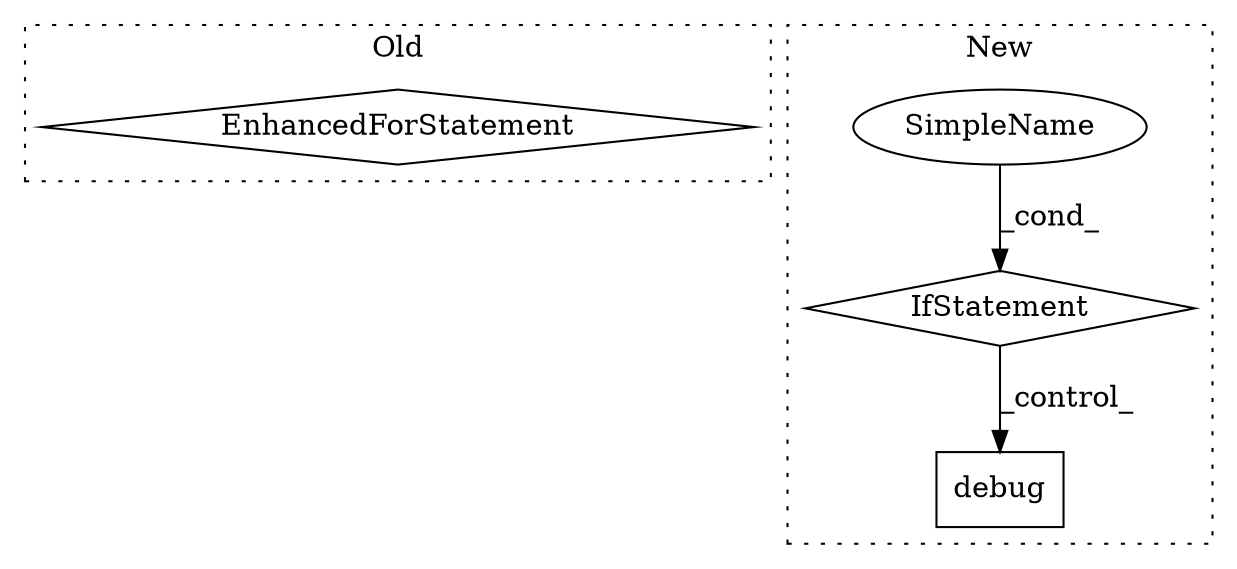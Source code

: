 digraph G {
subgraph cluster0 {
1 [label="EnhancedForStatement" a="70" s="1337,1452" l="57,3" shape="diamond"];
label = "Old";
style="dotted";
}
subgraph cluster1 {
2 [label="debug" a="32" s="1318" l="7" shape="box"];
3 [label="IfStatement" a="25" s="1286,1301" l="4,2" shape="diamond"];
4 [label="SimpleName" a="42" s="1290" l="11" shape="ellipse"];
label = "New";
style="dotted";
}
3 -> 2 [label="_control_"];
4 -> 3 [label="_cond_"];
}